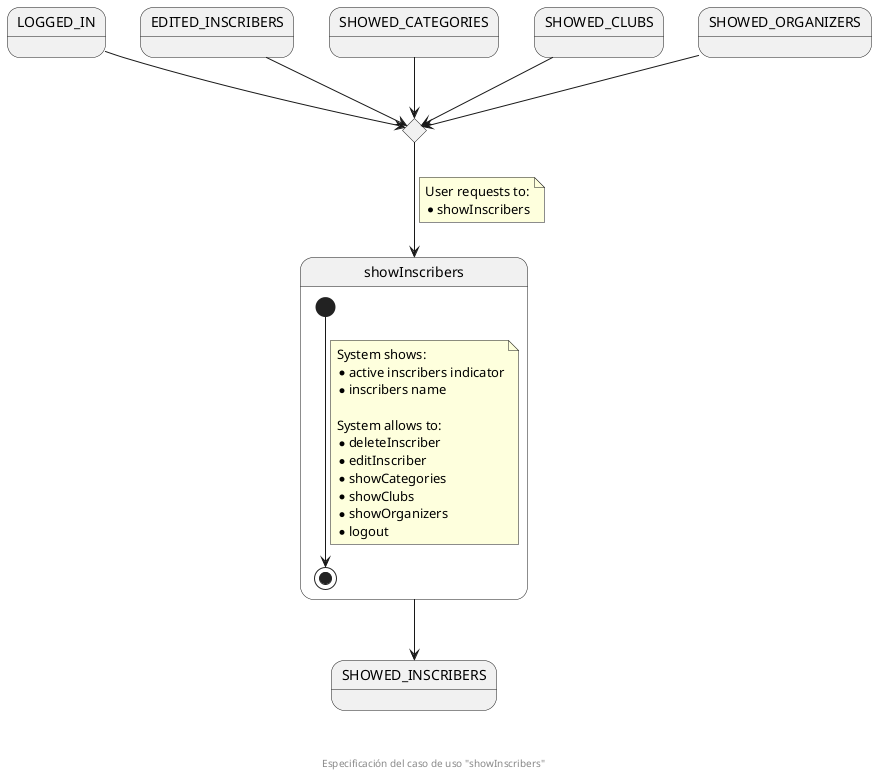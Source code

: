 @startuml
state LOGGED_IN
state EDITED_INSCRIBERS
state SHOWED_CATEGORIES
state SHOWED_CLUBS
state SHOWED_ORGANIZERS

state enterShowInscriberCHC <<choice>>

state showInscribers {
  [*] --> [*]
  note on link
    System shows:
    * active inscribers indicator
    * inscribers name

    System allows to:
    * deleteInscriber
    * editInscriber
    * showCategories
    * showClubs
    * showOrganizers
    * logout
  end note
}
state SHOWED_INSCRIBERS

LOGGED_IN --> enterShowInscriberCHC
EDITED_INSCRIBERS --> enterShowInscriberCHC
SHOWED_CATEGORIES --> enterShowInscriberCHC
SHOWED_CLUBS --> enterShowInscriberCHC
SHOWED_ORGANIZERS --> enterShowInscriberCHC

enterShowInscriberCHC --> showInscribers
note on link
  User requests to:
  * showInscribers
end note
showInscribers --> SHOWED_INSCRIBERS

footer \n\n\n Especificación del caso de uso "showInscribers"
@enduml
